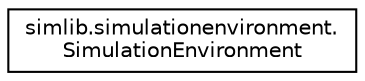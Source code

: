 digraph "Graphical Class Hierarchy"
{
  edge [fontname="Helvetica",fontsize="10",labelfontname="Helvetica",labelfontsize="10"];
  node [fontname="Helvetica",fontsize="10",shape=record];
  rankdir="LR";
  Node0 [label="simlib.simulationenvironment.\lSimulationEnvironment",height=0.2,width=0.4,color="black", fillcolor="white", style="filled",URL="$classsimlib_1_1simulationenvironment_1_1_simulation_environment.html"];
}
